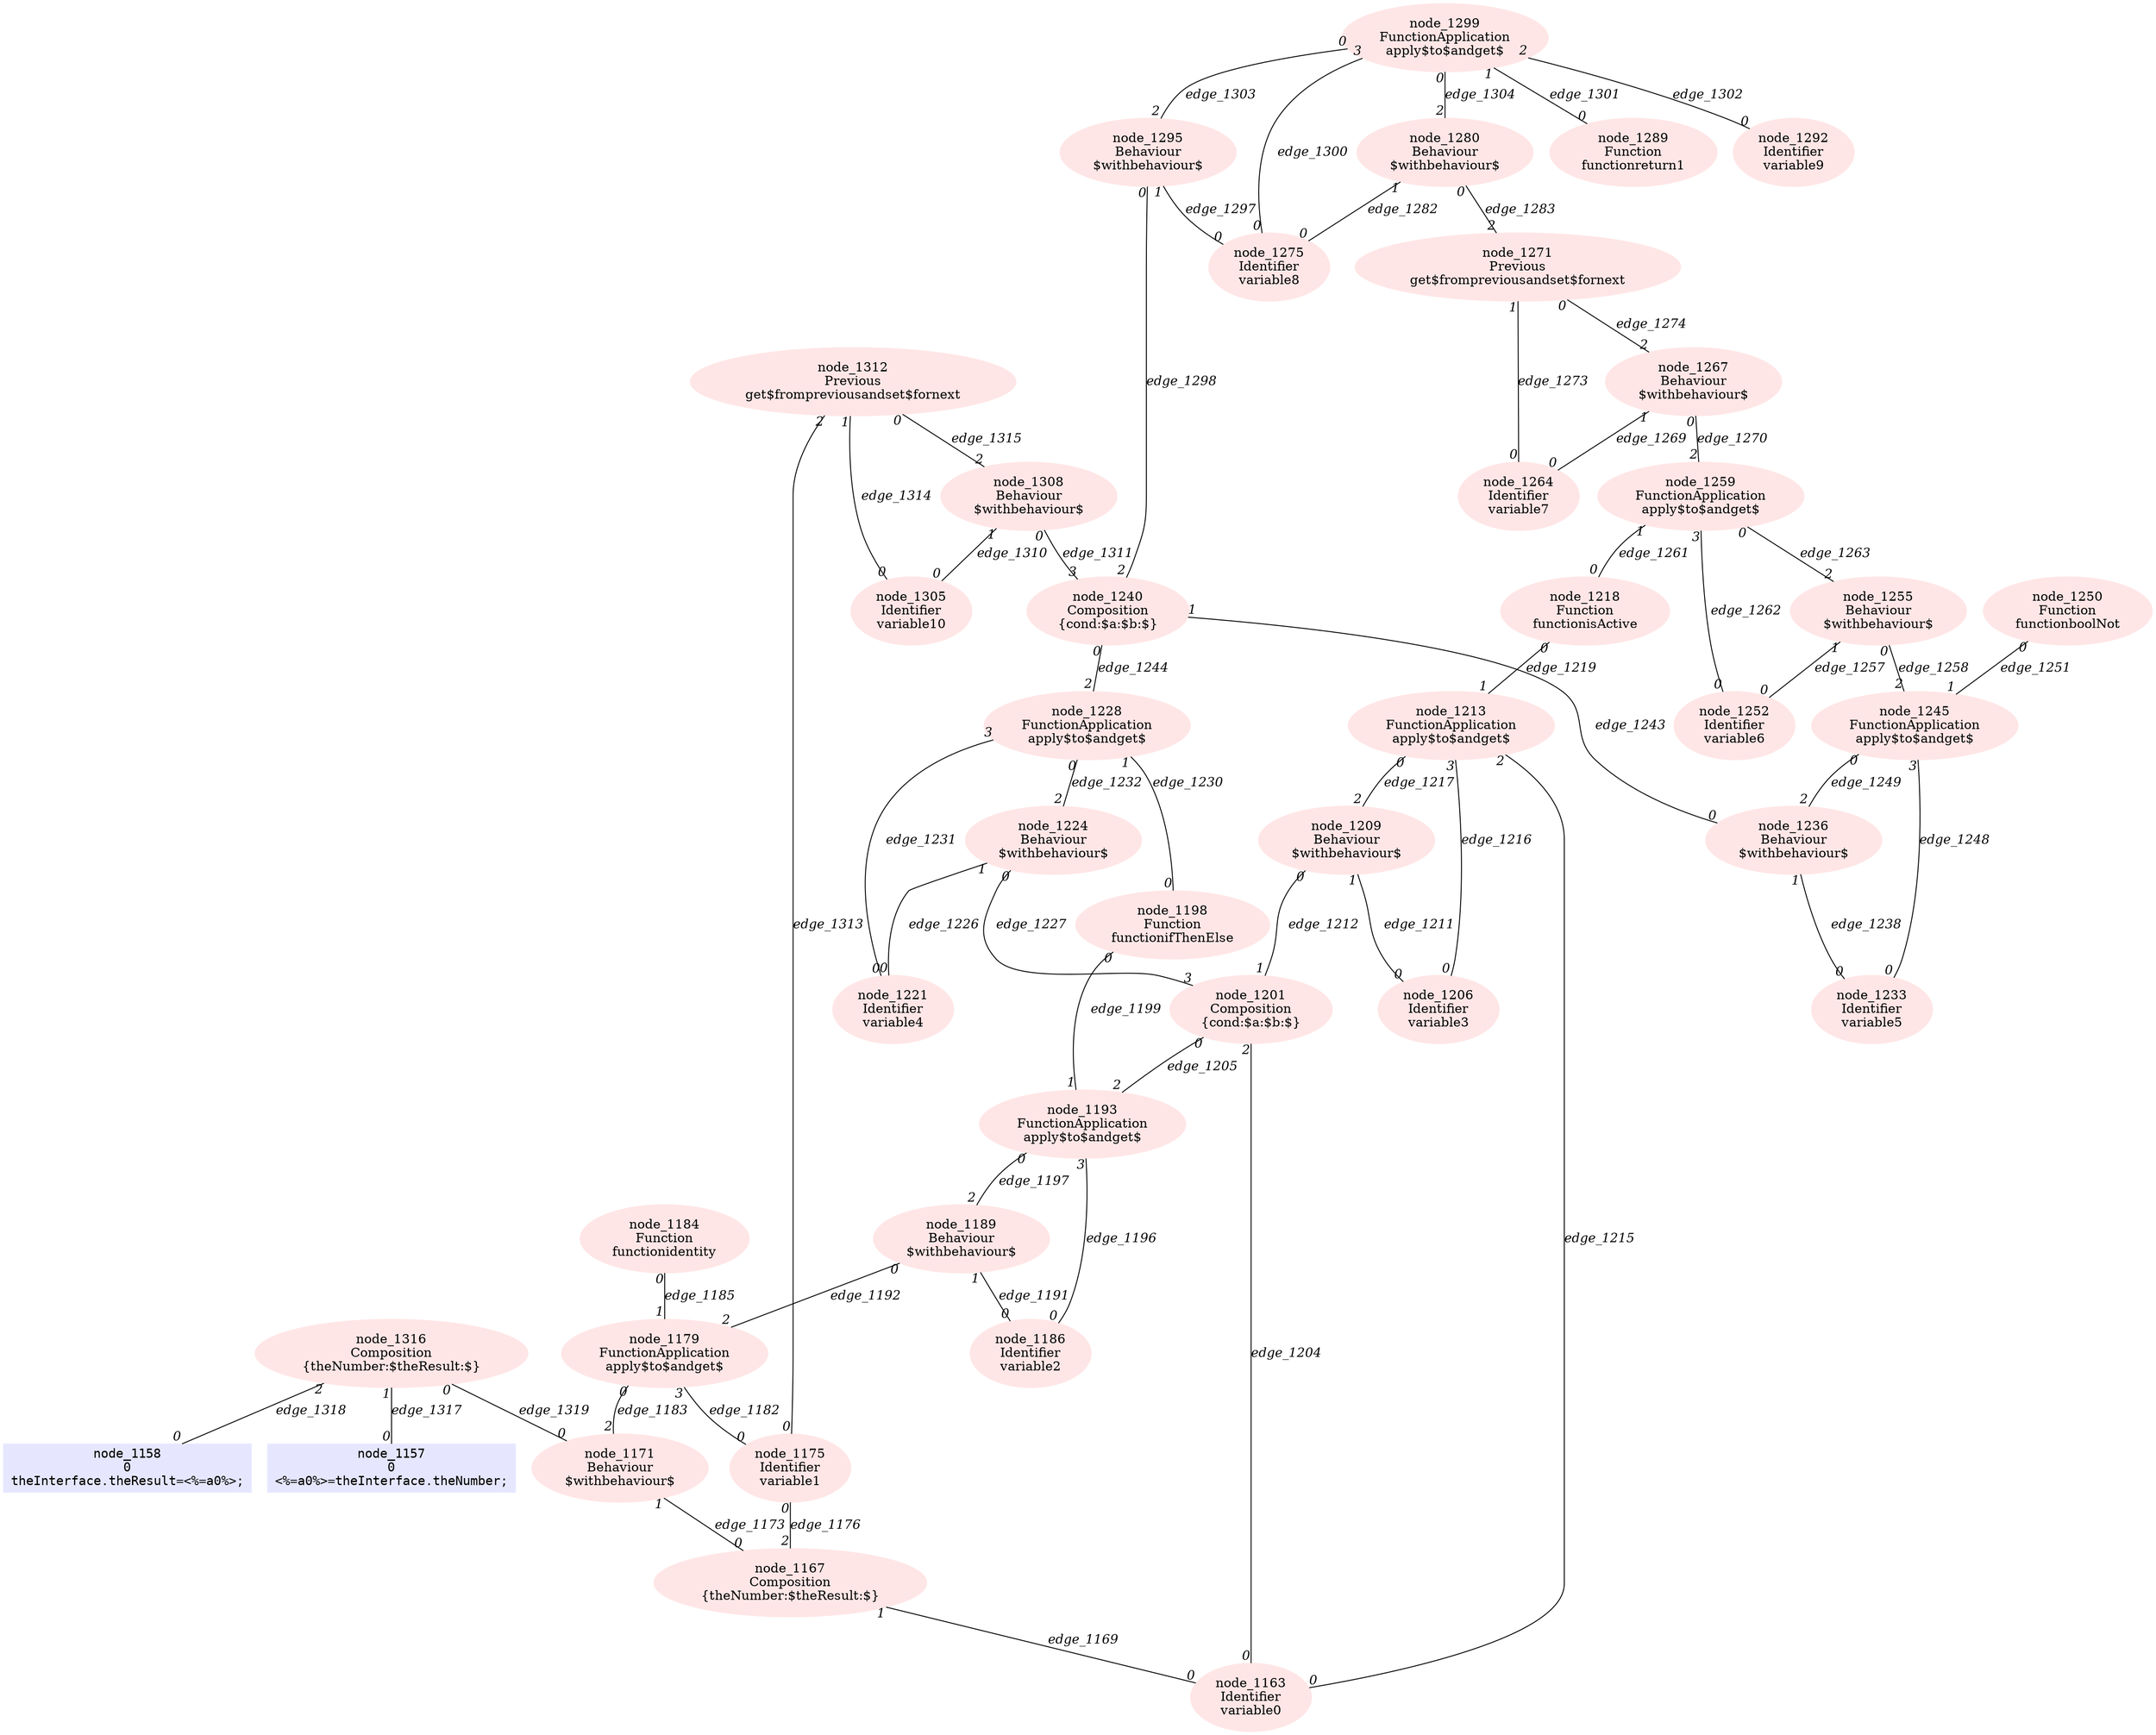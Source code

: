 digraph g{node_1163 [shape=ellipse, style=filled, color="0.0 0.1 1.0", label="node_1163
Identifier
variable0" ]
node_1167 [shape=ellipse, style=filled, color="0.0 0.1 1.0", label="node_1167
Composition
{theNumber:$theResult:$}" ]
node_1171 [shape=ellipse, style=filled, color="0.0 0.1 1.0", label="node_1171
Behaviour
$withbehaviour$" ]
node_1175 [shape=ellipse, style=filled, color="0.0 0.1 1.0", label="node_1175
Identifier
variable1" ]
node_1179 [shape=ellipse, style=filled, color="0.0 0.1 1.0", label="node_1179
FunctionApplication
apply$to$andget$" ]
node_1184 [shape=ellipse, style=filled, color="0.0 0.1 1.0", label="node_1184
Function
functionidentity" ]
node_1186 [shape=ellipse, style=filled, color="0.0 0.1 1.0", label="node_1186
Identifier
variable2" ]
node_1189 [shape=ellipse, style=filled, color="0.0 0.1 1.0", label="node_1189
Behaviour
$withbehaviour$" ]
node_1193 [shape=ellipse, style=filled, color="0.0 0.1 1.0", label="node_1193
FunctionApplication
apply$to$andget$" ]
node_1198 [shape=ellipse, style=filled, color="0.0 0.1 1.0", label="node_1198
Function
functionifThenElse" ]
node_1201 [shape=ellipse, style=filled, color="0.0 0.1 1.0", label="node_1201
Composition
{cond:$a:$b:$}" ]
node_1206 [shape=ellipse, style=filled, color="0.0 0.1 1.0", label="node_1206
Identifier
variable3" ]
node_1209 [shape=ellipse, style=filled, color="0.0 0.1 1.0", label="node_1209
Behaviour
$withbehaviour$" ]
node_1213 [shape=ellipse, style=filled, color="0.0 0.1 1.0", label="node_1213
FunctionApplication
apply$to$andget$" ]
node_1218 [shape=ellipse, style=filled, color="0.0 0.1 1.0", label="node_1218
Function
functionisActive" ]
node_1221 [shape=ellipse, style=filled, color="0.0 0.1 1.0", label="node_1221
Identifier
variable4" ]
node_1224 [shape=ellipse, style=filled, color="0.0 0.1 1.0", label="node_1224
Behaviour
$withbehaviour$" ]
node_1228 [shape=ellipse, style=filled, color="0.0 0.1 1.0", label="node_1228
FunctionApplication
apply$to$andget$" ]
node_1233 [shape=ellipse, style=filled, color="0.0 0.1 1.0", label="node_1233
Identifier
variable5" ]
node_1236 [shape=ellipse, style=filled, color="0.0 0.1 1.0", label="node_1236
Behaviour
$withbehaviour$" ]
node_1240 [shape=ellipse, style=filled, color="0.0 0.1 1.0", label="node_1240
Composition
{cond:$a:$b:$}" ]
node_1245 [shape=ellipse, style=filled, color="0.0 0.1 1.0", label="node_1245
FunctionApplication
apply$to$andget$" ]
node_1250 [shape=ellipse, style=filled, color="0.0 0.1 1.0", label="node_1250
Function
functionboolNot" ]
node_1252 [shape=ellipse, style=filled, color="0.0 0.1 1.0", label="node_1252
Identifier
variable6" ]
node_1255 [shape=ellipse, style=filled, color="0.0 0.1 1.0", label="node_1255
Behaviour
$withbehaviour$" ]
node_1259 [shape=ellipse, style=filled, color="0.0 0.1 1.0", label="node_1259
FunctionApplication
apply$to$andget$" ]
node_1264 [shape=ellipse, style=filled, color="0.0 0.1 1.0", label="node_1264
Identifier
variable7" ]
node_1267 [shape=ellipse, style=filled, color="0.0 0.1 1.0", label="node_1267
Behaviour
$withbehaviour$" ]
node_1271 [shape=ellipse, style=filled, color="0.0 0.1 1.0", label="node_1271
Previous
get$frompreviousandset$fornext" ]
node_1275 [shape=ellipse, style=filled, color="0.0 0.1 1.0", label="node_1275
Identifier
variable8" ]
node_1280 [shape=ellipse, style=filled, color="0.0 0.1 1.0", label="node_1280
Behaviour
$withbehaviour$" ]
node_1289 [shape=ellipse, style=filled, color="0.0 0.1 1.0", label="node_1289
Function
functionreturn1" ]
node_1292 [shape=ellipse, style=filled, color="0.0 0.1 1.0", label="node_1292
Identifier
variable9" ]
node_1295 [shape=ellipse, style=filled, color="0.0 0.1 1.0", label="node_1295
Behaviour
$withbehaviour$" ]
node_1299 [shape=ellipse, style=filled, color="0.0 0.1 1.0", label="node_1299
FunctionApplication
apply$to$andget$" ]
node_1305 [shape=ellipse, style=filled, color="0.0 0.1 1.0", label="node_1305
Identifier
variable10" ]
node_1308 [shape=ellipse, style=filled, color="0.0 0.1 1.0", label="node_1308
Behaviour
$withbehaviour$" ]
node_1312 [shape=ellipse, style=filled, color="0.0 0.1 1.0", label="node_1312
Previous
get$frompreviousandset$fornext" ]
node_1316 [shape=ellipse, style=filled, color="0.0 0.1 1.0", label="node_1316
Composition
{theNumber:$theResult:$}" ]
node_1157 [shape=box, style=filled, color="0.66 0.1 1.0", fontname="Courier", label="node_1157
0
<%=a0%>=theInterface.theNumber;
" ]
node_1158 [shape=box, style=filled, color="0.66 0.1 1.0", fontname="Courier", label="node_1158
0
theInterface.theResult=<%=a0%>;
" ]
node_1167 -> node_1163 [dir=none, arrowHead=none, fontname="Times-Italic", label="edge_1169",  headlabel="0", taillabel="1" ]
node_1171 -> node_1167 [dir=none, arrowHead=none, fontname="Times-Italic", label="edge_1173",  headlabel="0", taillabel="1" ]
node_1175 -> node_1167 [dir=none, arrowHead=none, fontname="Times-Italic", label="edge_1176",  headlabel="2", taillabel="0" ]
node_1179 -> node_1175 [dir=none, arrowHead=none, fontname="Times-Italic", label="edge_1182",  headlabel="0", taillabel="3" ]
node_1179 -> node_1171 [dir=none, arrowHead=none, fontname="Times-Italic", label="edge_1183",  headlabel="2", taillabel="0" ]
node_1184 -> node_1179 [dir=none, arrowHead=none, fontname="Times-Italic", label="edge_1185",  headlabel="1", taillabel="0" ]
node_1189 -> node_1186 [dir=none, arrowHead=none, fontname="Times-Italic", label="edge_1191",  headlabel="0", taillabel="1" ]
node_1189 -> node_1179 [dir=none, arrowHead=none, fontname="Times-Italic", label="edge_1192",  headlabel="2", taillabel="0" ]
node_1193 -> node_1186 [dir=none, arrowHead=none, fontname="Times-Italic", label="edge_1196",  headlabel="0", taillabel="3" ]
node_1193 -> node_1189 [dir=none, arrowHead=none, fontname="Times-Italic", label="edge_1197",  headlabel="2", taillabel="0" ]
node_1198 -> node_1193 [dir=none, arrowHead=none, fontname="Times-Italic", label="edge_1199",  headlabel="1", taillabel="0" ]
node_1201 -> node_1163 [dir=none, arrowHead=none, fontname="Times-Italic", label="edge_1204",  headlabel="0", taillabel="2" ]
node_1201 -> node_1193 [dir=none, arrowHead=none, fontname="Times-Italic", label="edge_1205",  headlabel="2", taillabel="0" ]
node_1209 -> node_1206 [dir=none, arrowHead=none, fontname="Times-Italic", label="edge_1211",  headlabel="0", taillabel="1" ]
node_1209 -> node_1201 [dir=none, arrowHead=none, fontname="Times-Italic", label="edge_1212",  headlabel="1", taillabel="0" ]
node_1213 -> node_1163 [dir=none, arrowHead=none, fontname="Times-Italic", label="edge_1215",  headlabel="0", taillabel="2" ]
node_1213 -> node_1206 [dir=none, arrowHead=none, fontname="Times-Italic", label="edge_1216",  headlabel="0", taillabel="3" ]
node_1213 -> node_1209 [dir=none, arrowHead=none, fontname="Times-Italic", label="edge_1217",  headlabel="2", taillabel="0" ]
node_1218 -> node_1213 [dir=none, arrowHead=none, fontname="Times-Italic", label="edge_1219",  headlabel="1", taillabel="0" ]
node_1224 -> node_1221 [dir=none, arrowHead=none, fontname="Times-Italic", label="edge_1226",  headlabel="0", taillabel="1" ]
node_1224 -> node_1201 [dir=none, arrowHead=none, fontname="Times-Italic", label="edge_1227",  headlabel="3", taillabel="0" ]
node_1228 -> node_1198 [dir=none, arrowHead=none, fontname="Times-Italic", label="edge_1230",  headlabel="0", taillabel="1" ]
node_1228 -> node_1221 [dir=none, arrowHead=none, fontname="Times-Italic", label="edge_1231",  headlabel="0", taillabel="3" ]
node_1228 -> node_1224 [dir=none, arrowHead=none, fontname="Times-Italic", label="edge_1232",  headlabel="2", taillabel="0" ]
node_1236 -> node_1233 [dir=none, arrowHead=none, fontname="Times-Italic", label="edge_1238",  headlabel="0", taillabel="1" ]
node_1240 -> node_1236 [dir=none, arrowHead=none, fontname="Times-Italic", label="edge_1243",  headlabel="0", taillabel="1" ]
node_1240 -> node_1228 [dir=none, arrowHead=none, fontname="Times-Italic", label="edge_1244",  headlabel="2", taillabel="0" ]
node_1245 -> node_1233 [dir=none, arrowHead=none, fontname="Times-Italic", label="edge_1248",  headlabel="0", taillabel="3" ]
node_1245 -> node_1236 [dir=none, arrowHead=none, fontname="Times-Italic", label="edge_1249",  headlabel="2", taillabel="0" ]
node_1250 -> node_1245 [dir=none, arrowHead=none, fontname="Times-Italic", label="edge_1251",  headlabel="1", taillabel="0" ]
node_1255 -> node_1252 [dir=none, arrowHead=none, fontname="Times-Italic", label="edge_1257",  headlabel="0", taillabel="1" ]
node_1255 -> node_1245 [dir=none, arrowHead=none, fontname="Times-Italic", label="edge_1258",  headlabel="2", taillabel="0" ]
node_1259 -> node_1218 [dir=none, arrowHead=none, fontname="Times-Italic", label="edge_1261",  headlabel="0", taillabel="1" ]
node_1259 -> node_1252 [dir=none, arrowHead=none, fontname="Times-Italic", label="edge_1262",  headlabel="0", taillabel="3" ]
node_1259 -> node_1255 [dir=none, arrowHead=none, fontname="Times-Italic", label="edge_1263",  headlabel="2", taillabel="0" ]
node_1267 -> node_1264 [dir=none, arrowHead=none, fontname="Times-Italic", label="edge_1269",  headlabel="0", taillabel="1" ]
node_1267 -> node_1259 [dir=none, arrowHead=none, fontname="Times-Italic", label="edge_1270",  headlabel="2", taillabel="0" ]
node_1271 -> node_1264 [dir=none, arrowHead=none, fontname="Times-Italic", label="edge_1273",  headlabel="0", taillabel="1" ]
node_1271 -> node_1267 [dir=none, arrowHead=none, fontname="Times-Italic", label="edge_1274",  headlabel="2", taillabel="0" ]
node_1280 -> node_1275 [dir=none, arrowHead=none, fontname="Times-Italic", label="edge_1282",  headlabel="0", taillabel="1" ]
node_1280 -> node_1271 [dir=none, arrowHead=none, fontname="Times-Italic", label="edge_1283",  headlabel="2", taillabel="0" ]
node_1295 -> node_1275 [dir=none, arrowHead=none, fontname="Times-Italic", label="edge_1297",  headlabel="0", taillabel="1" ]
node_1295 -> node_1240 [dir=none, arrowHead=none, fontname="Times-Italic", label="edge_1298",  headlabel="2", taillabel="0" ]
node_1299 -> node_1275 [dir=none, arrowHead=none, fontname="Times-Italic", label="edge_1300",  headlabel="0", taillabel="3" ]
node_1299 -> node_1289 [dir=none, arrowHead=none, fontname="Times-Italic", label="edge_1301",  headlabel="0", taillabel="1" ]
node_1299 -> node_1292 [dir=none, arrowHead=none, fontname="Times-Italic", label="edge_1302",  headlabel="0", taillabel="2" ]
node_1299 -> node_1295 [dir=none, arrowHead=none, fontname="Times-Italic", label="edge_1303",  headlabel="2", taillabel="0" ]
node_1299 -> node_1280 [dir=none, arrowHead=none, fontname="Times-Italic", label="edge_1304",  headlabel="2", taillabel="0" ]
node_1308 -> node_1305 [dir=none, arrowHead=none, fontname="Times-Italic", label="edge_1310",  headlabel="0", taillabel="1" ]
node_1308 -> node_1240 [dir=none, arrowHead=none, fontname="Times-Italic", label="edge_1311",  headlabel="3", taillabel="0" ]
node_1312 -> node_1175 [dir=none, arrowHead=none, fontname="Times-Italic", label="edge_1313",  headlabel="0", taillabel="2" ]
node_1312 -> node_1305 [dir=none, arrowHead=none, fontname="Times-Italic", label="edge_1314",  headlabel="0", taillabel="1" ]
node_1312 -> node_1308 [dir=none, arrowHead=none, fontname="Times-Italic", label="edge_1315",  headlabel="2", taillabel="0" ]
node_1316 -> node_1157 [dir=none, arrowHead=none, fontname="Times-Italic", label="edge_1317",  headlabel="0", taillabel="1" ]
node_1316 -> node_1158 [dir=none, arrowHead=none, fontname="Times-Italic", label="edge_1318",  headlabel="0", taillabel="2" ]
node_1316 -> node_1171 [dir=none, arrowHead=none, fontname="Times-Italic", label="edge_1319",  headlabel="0", taillabel="0" ]
}
